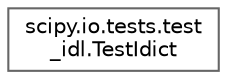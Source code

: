 digraph "Graphical Class Hierarchy"
{
 // LATEX_PDF_SIZE
  bgcolor="transparent";
  edge [fontname=Helvetica,fontsize=10,labelfontname=Helvetica,labelfontsize=10];
  node [fontname=Helvetica,fontsize=10,shape=box,height=0.2,width=0.4];
  rankdir="LR";
  Node0 [id="Node000000",label="scipy.io.tests.test\l_idl.TestIdict",height=0.2,width=0.4,color="grey40", fillcolor="white", style="filled",URL="$d8/d25/classscipy_1_1io_1_1tests_1_1test__idl_1_1TestIdict.html",tooltip=" "];
}
